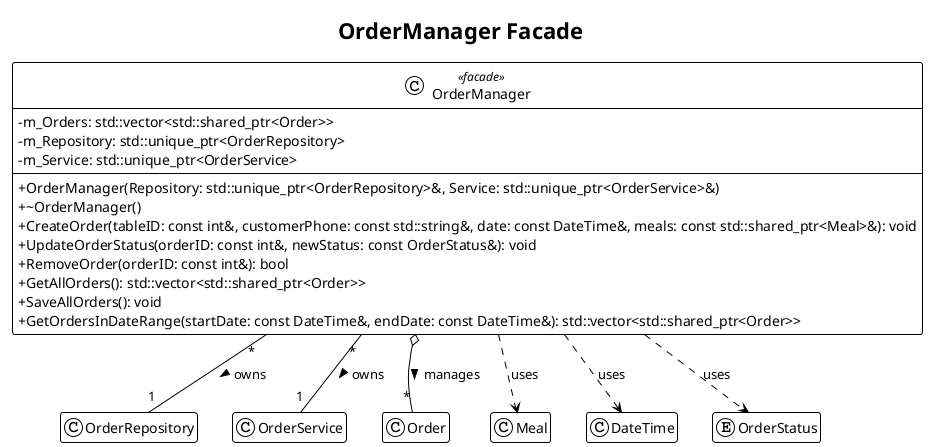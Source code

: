 @startuml
!theme plain
skinparam classAttributeIconSize 0
hide empty members
title OrderManager Facade

' --- Subsystem Components ---
class OrderRepository
class OrderService

' --- Domain Entities and Value Objects ---
class Order
class Meal
class DateTime
enum OrderStatus

' --- The Facade Class ---
' Provides a simplified, unified interface to the order subsystem.
class OrderManager <<facade>> {
  - m_Orders: std::vector<std::shared_ptr<Order>>
  - m_Repository: std::unique_ptr<OrderRepository>
  - m_Service: std::unique_ptr<OrderService>
  --
  + OrderManager(Repository: std::unique_ptr<OrderRepository>&, Service: std::unique_ptr<OrderService>&)
  + ~OrderManager()
  + CreateOrder(tableID: const int&, customerPhone: const std::string&, date: const DateTime&, meals: const std::shared_ptr<Meal>&): void
  + UpdateOrderStatus(orderID: const int&, newStatus: const OrderStatus&): void
  + RemoveOrder(orderID: const int&): bool
  + GetAllOrders(): std::vector<std::shared_ptr<Order>>
  + SaveAllOrders(): void
  + GetOrdersInDateRange(startDate: const DateTime&, endDate: const DateTime&): std::vector<std::shared_ptr<Order>>
}

' --- Relationships ---

' Composition: The manager owns and controls the lifetime of its repository and service.
OrderManager "*"-- "1" OrderRepository : owns >
OrderManager "*"-- "1" OrderService : owns >

' Aggregation: The manager maintains an in-memory cache of Order objects.
OrderManager o-- "*" Order : manages >

' Dependencies: The manager's methods use these types to perform its operations.
OrderManager ..> Meal : uses
OrderManager ..> DateTime : uses
OrderManager ..> OrderStatus : uses

@enduml